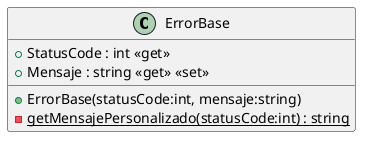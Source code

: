 @startuml
class ErrorBase {
    + StatusCode : int <<get>>
    + Mensaje : string <<get>> <<set>>
    + ErrorBase(statusCode:int, mensaje:string)
    - {static} getMensajePersonalizado(statusCode:int) : string
}
@enduml
